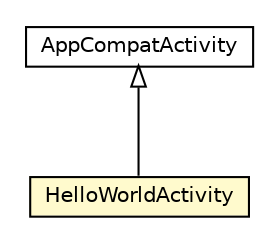 #!/usr/local/bin/dot
#
# Class diagram 
# Generated by UMLGraph version R5_6-24-gf6e263 (http://www.umlgraph.org/)
#

digraph G {
	edge [fontname="Helvetica",fontsize=10,labelfontname="Helvetica",labelfontsize=10];
	node [fontname="Helvetica",fontsize=10,shape=plaintext];
	nodesep=0.25;
	ranksep=0.5;
	// com.chrisdoyle.helloworld.app.HelloWorldActivity
	c3 [label=<<table title="com.chrisdoyle.helloworld.app.HelloWorldActivity" border="0" cellborder="1" cellspacing="0" cellpadding="2" port="p" bgcolor="lemonChiffon" href="./HelloWorldActivity.html">
		<tr><td><table border="0" cellspacing="0" cellpadding="1">
<tr><td align="center" balign="center"> HelloWorldActivity </td></tr>
		</table></td></tr>
		</table>>, URL="./HelloWorldActivity.html", fontname="Helvetica", fontcolor="black", fontsize=10.0];
	//com.chrisdoyle.helloworld.app.HelloWorldActivity extends android.support.v7.app.AppCompatActivity
	c8:p -> c3:p [dir=back,arrowtail=empty];
	// android.support.v7.app.AppCompatActivity
	c8 [label=<<table title="android.support.v7.app.AppCompatActivity" border="0" cellborder="1" cellspacing="0" cellpadding="2" port="p" href="http://java.sun.com/j2se/1.4.2/docs/api/android/support/v7/app/AppCompatActivity.html">
		<tr><td><table border="0" cellspacing="0" cellpadding="1">
<tr><td align="center" balign="center"> AppCompatActivity </td></tr>
		</table></td></tr>
		</table>>, URL="http://java.sun.com/j2se/1.4.2/docs/api/android/support/v7/app/AppCompatActivity.html", fontname="Helvetica", fontcolor="black", fontsize=10.0];
}

